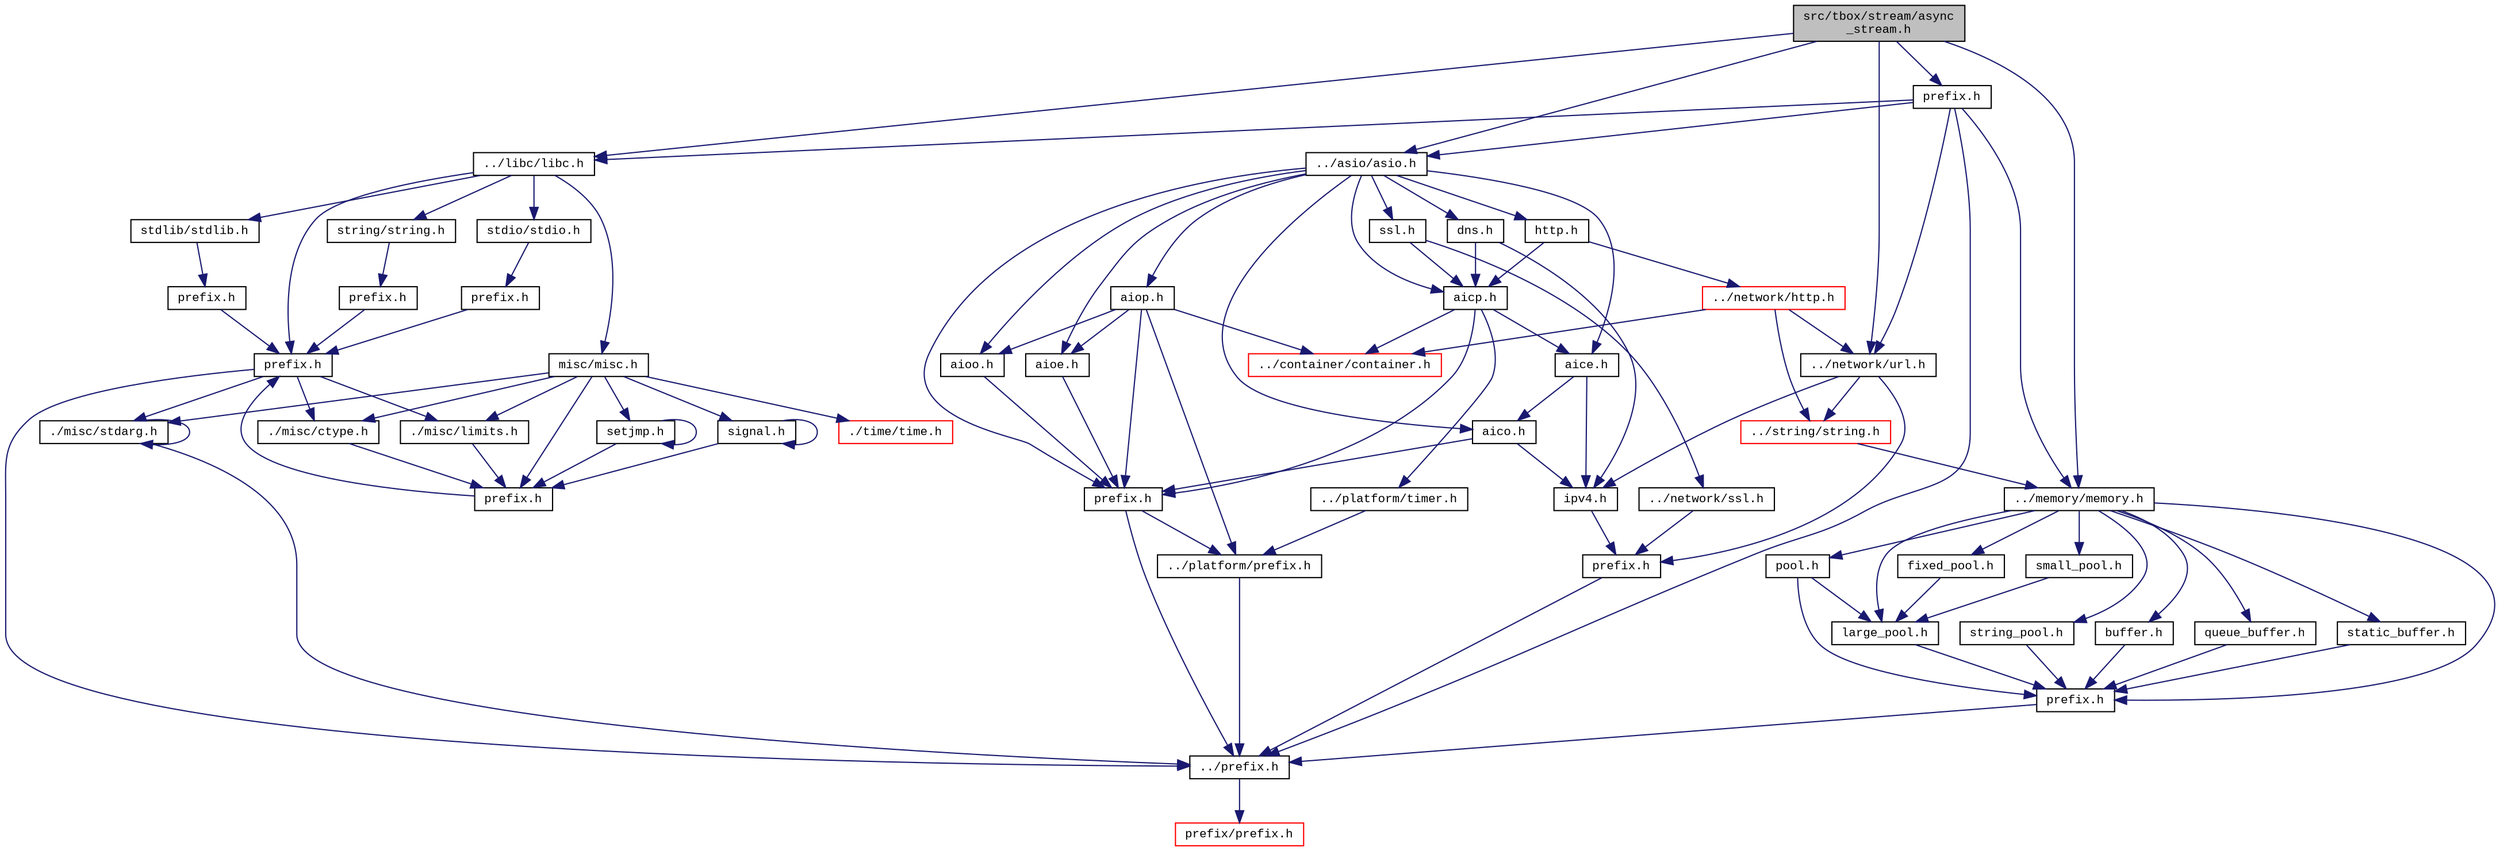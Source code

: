 digraph "src/tbox/stream/async_stream.h"
{
  edge [fontname="CourierNew",fontsize="10",labelfontname="CourierNew",labelfontsize="10"];
  node [fontname="CourierNew",fontsize="10",shape=record];
  Node1 [label="src/tbox/stream/async\l_stream.h",height=0.2,width=0.4,color="black", fillcolor="grey75", style="filled" fontcolor="black"];
  Node1 -> Node2 [color="midnightblue",fontsize="10",style="solid",fontname="CourierNew"];
  Node2 [label="prefix.h",height=0.2,width=0.4,color="black", fillcolor="white", style="filled",URL="$d2/dd0/stream_2prefix_8h_source.html"];
  Node2 -> Node3 [color="midnightblue",fontsize="10",style="solid",fontname="CourierNew"];
  Node3 [label="../prefix.h",height=0.2,width=0.4,color="black", fillcolor="white", style="filled",URL="$df/d5c/prefix_8h_source.html"];
  Node3 -> Node4 [color="midnightblue",fontsize="10",style="solid",fontname="CourierNew"];
  Node4 [label="prefix/prefix.h",height=0.2,width=0.4,color="red", fillcolor="white", style="filled",URL="$da/da3/prefix_2prefix_8h_source.html"];
  Node2 -> Node5 [color="midnightblue",fontsize="10",style="solid",fontname="CourierNew"];
  Node5 [label="../libc/libc.h",height=0.2,width=0.4,color="black", fillcolor="white", style="filled",URL="$db/dc8/libc_8h.html"];
  Node5 -> Node6 [color="midnightblue",fontsize="10",style="solid",fontname="CourierNew"];
  Node6 [label="prefix.h",height=0.2,width=0.4,color="black", fillcolor="white", style="filled",URL="$d4/df0/libc_2prefix_8h_source.html"];
  Node6 -> Node3 [color="midnightblue",fontsize="10",style="solid",fontname="CourierNew"];
  Node6 -> Node7 [color="midnightblue",fontsize="10",style="solid",fontname="CourierNew"];
  Node7 [label="./misc/ctype.h",height=0.2,width=0.4,color="black", fillcolor="white", style="filled",URL="$d7/d0d/ctype_8h.html"];
  Node7 -> Node8 [color="midnightblue",fontsize="10",style="solid",fontname="CourierNew"];
  Node8 [label="prefix.h",height=0.2,width=0.4,color="black", fillcolor="white", style="filled",URL="$d4/d8c/libc_2misc_2prefix_8h_source.html"];
  Node8 -> Node6 [color="midnightblue",fontsize="10",style="solid",fontname="CourierNew"];
  Node6 -> Node9 [color="midnightblue",fontsize="10",style="solid",fontname="CourierNew"];
  Node9 [label="./misc/limits.h",height=0.2,width=0.4,color="black", fillcolor="white", style="filled",URL="$d8/dab/libc_2misc_2limits_8h_source.html"];
  Node9 -> Node8 [color="midnightblue",fontsize="10",style="solid",fontname="CourierNew"];
  Node6 -> Node10 [color="midnightblue",fontsize="10",style="solid",fontname="CourierNew"];
  Node10 [label="./misc/stdarg.h",height=0.2,width=0.4,color="black", fillcolor="white", style="filled",URL="$d1/d2d/stdarg_8h.html"];
  Node10 -> Node3 [color="midnightblue",fontsize="10",style="solid",fontname="CourierNew"];
  Node10 -> Node10 [color="midnightblue",fontsize="10",style="solid",fontname="CourierNew"];
  Node5 -> Node11 [color="midnightblue",fontsize="10",style="solid",fontname="CourierNew"];
  Node11 [label="misc/misc.h",height=0.2,width=0.4,color="black", fillcolor="white", style="filled",URL="$d4/d08/misc_8h.html"];
  Node11 -> Node8 [color="midnightblue",fontsize="10",style="solid",fontname="CourierNew"];
  Node11 -> Node7 [color="midnightblue",fontsize="10",style="solid",fontname="CourierNew"];
  Node11 -> Node10 [color="midnightblue",fontsize="10",style="solid",fontname="CourierNew"];
  Node11 -> Node12 [color="midnightblue",fontsize="10",style="solid",fontname="CourierNew"];
  Node12 [label="setjmp.h",height=0.2,width=0.4,color="black", fillcolor="white", style="filled",URL="$dd/df8/setjmp_8h.html"];
  Node12 -> Node8 [color="midnightblue",fontsize="10",style="solid",fontname="CourierNew"];
  Node12 -> Node12 [color="midnightblue",fontsize="10",style="solid",fontname="CourierNew"];
  Node11 -> Node13 [color="midnightblue",fontsize="10",style="solid",fontname="CourierNew"];
  Node13 [label="signal.h",height=0.2,width=0.4,color="black", fillcolor="white", style="filled",URL="$d8/d39/signal_8h.html"];
  Node13 -> Node8 [color="midnightblue",fontsize="10",style="solid",fontname="CourierNew"];
  Node13 -> Node13 [color="midnightblue",fontsize="10",style="solid",fontname="CourierNew"];
  Node11 -> Node9 [color="midnightblue",fontsize="10",style="solid",fontname="CourierNew"];
  Node11 -> Node14 [color="midnightblue",fontsize="10",style="solid",fontname="CourierNew"];
  Node14 [label="./time/time.h",height=0.2,width=0.4,color="red", fillcolor="white", style="filled",URL="$de/d4b/libc_2misc_2time_2time_8h_source.html"];
  Node5 -> Node15 [color="midnightblue",fontsize="10",style="solid",fontname="CourierNew"];
  Node15 [label="stdio/stdio.h",height=0.2,width=0.4,color="black", fillcolor="white", style="filled",URL="$d6/dd1/stdio_8h.html"];
  Node15 -> Node16 [color="midnightblue",fontsize="10",style="solid",fontname="CourierNew"];
  Node16 [label="prefix.h",height=0.2,width=0.4,color="black", fillcolor="white", style="filled",URL="$d3/de9/libc_2stdio_2prefix_8h_source.html"];
  Node16 -> Node6 [color="midnightblue",fontsize="10",style="solid",fontname="CourierNew"];
  Node5 -> Node17 [color="midnightblue",fontsize="10",style="solid",fontname="CourierNew"];
  Node17 [label="stdlib/stdlib.h",height=0.2,width=0.4,color="black", fillcolor="white", style="filled",URL="$dc/d9c/stdlib_8h.html"];
  Node17 -> Node18 [color="midnightblue",fontsize="10",style="solid",fontname="CourierNew"];
  Node18 [label="prefix.h",height=0.2,width=0.4,color="black", fillcolor="white", style="filled",URL="$da/de8/libc_2stdlib_2prefix_8h_source.html"];
  Node18 -> Node6 [color="midnightblue",fontsize="10",style="solid",fontname="CourierNew"];
  Node5 -> Node19 [color="midnightblue",fontsize="10",style="solid",fontname="CourierNew"];
  Node19 [label="string/string.h",height=0.2,width=0.4,color="black", fillcolor="white", style="filled",URL="$da/d52/libc_2string_2string_8h_source.html"];
  Node19 -> Node20 [color="midnightblue",fontsize="10",style="solid",fontname="CourierNew"];
  Node20 [label="prefix.h",height=0.2,width=0.4,color="black", fillcolor="white", style="filled",URL="$d3/d83/libc_2string_2prefix_8h_source.html"];
  Node20 -> Node6 [color="midnightblue",fontsize="10",style="solid",fontname="CourierNew"];
  Node2 -> Node21 [color="midnightblue",fontsize="10",style="solid",fontname="CourierNew"];
  Node21 [label="../network/url.h",height=0.2,width=0.4,color="black", fillcolor="white", style="filled",URL="$d9/d0e/network_2url_8h_source.html"];
  Node21 -> Node22 [color="midnightblue",fontsize="10",style="solid",fontname="CourierNew"];
  Node22 [label="prefix.h",height=0.2,width=0.4,color="black", fillcolor="white", style="filled",URL="$d2/df3/network_2prefix_8h_source.html"];
  Node22 -> Node3 [color="midnightblue",fontsize="10",style="solid",fontname="CourierNew"];
  Node21 -> Node23 [color="midnightblue",fontsize="10",style="solid",fontname="CourierNew"];
  Node23 [label="ipv4.h",height=0.2,width=0.4,color="black", fillcolor="white", style="filled",URL="$d7/d19/ipv4_8h.html"];
  Node23 -> Node22 [color="midnightblue",fontsize="10",style="solid",fontname="CourierNew"];
  Node21 -> Node24 [color="midnightblue",fontsize="10",style="solid",fontname="CourierNew"];
  Node24 [label="../string/string.h",height=0.2,width=0.4,color="red", fillcolor="white", style="filled",URL="$d8/d2b/string_2string_8h_source.html"];
  Node24 -> Node25 [color="midnightblue",fontsize="10",style="solid",fontname="CourierNew"];
  Node25 [label="../memory/memory.h",height=0.2,width=0.4,color="black", fillcolor="white", style="filled",URL="$dd/d7b/memory_2memory_8h_source.html"];
  Node25 -> Node26 [color="midnightblue",fontsize="10",style="solid",fontname="CourierNew"];
  Node26 [label="prefix.h",height=0.2,width=0.4,color="black", fillcolor="white", style="filled",URL="$d0/dad/memory_2prefix_8h_source.html"];
  Node26 -> Node3 [color="midnightblue",fontsize="10",style="solid",fontname="CourierNew"];
  Node25 -> Node27 [color="midnightblue",fontsize="10",style="solid",fontname="CourierNew"];
  Node27 [label="pool.h",height=0.2,width=0.4,color="black", fillcolor="white", style="filled",URL="$db/db7/pool_8h.html"];
  Node27 -> Node26 [color="midnightblue",fontsize="10",style="solid",fontname="CourierNew"];
  Node27 -> Node28 [color="midnightblue",fontsize="10",style="solid",fontname="CourierNew"];
  Node28 [label="large_pool.h",height=0.2,width=0.4,color="black", fillcolor="white", style="filled",URL="$db/d2d/large__pool_8h.html"];
  Node28 -> Node26 [color="midnightblue",fontsize="10",style="solid",fontname="CourierNew"];
  Node25 -> Node29 [color="midnightblue",fontsize="10",style="solid",fontname="CourierNew"];
  Node29 [label="fixed_pool.h",height=0.2,width=0.4,color="black", fillcolor="white", style="filled",URL="$dd/dd0/fixed__pool_8h.html"];
  Node29 -> Node28 [color="midnightblue",fontsize="10",style="solid",fontname="CourierNew"];
  Node25 -> Node28 [color="midnightblue",fontsize="10",style="solid",fontname="CourierNew"];
  Node25 -> Node30 [color="midnightblue",fontsize="10",style="solid",fontname="CourierNew"];
  Node30 [label="small_pool.h",height=0.2,width=0.4,color="black", fillcolor="white", style="filled",URL="$d1/d34/small__pool_8h.html"];
  Node30 -> Node28 [color="midnightblue",fontsize="10",style="solid",fontname="CourierNew"];
  Node25 -> Node31 [color="midnightblue",fontsize="10",style="solid",fontname="CourierNew"];
  Node31 [label="string_pool.h",height=0.2,width=0.4,color="black", fillcolor="white", style="filled",URL="$db/d9d/string__pool_8h.html"];
  Node31 -> Node26 [color="midnightblue",fontsize="10",style="solid",fontname="CourierNew"];
  Node25 -> Node32 [color="midnightblue",fontsize="10",style="solid",fontname="CourierNew"];
  Node32 [label="buffer.h",height=0.2,width=0.4,color="black", fillcolor="white", style="filled",URL="$d5/d08/buffer_8h.html"];
  Node32 -> Node26 [color="midnightblue",fontsize="10",style="solid",fontname="CourierNew"];
  Node25 -> Node33 [color="midnightblue",fontsize="10",style="solid",fontname="CourierNew"];
  Node33 [label="queue_buffer.h",height=0.2,width=0.4,color="black", fillcolor="white", style="filled",URL="$d8/d9d/queue__buffer_8h.html"];
  Node33 -> Node26 [color="midnightblue",fontsize="10",style="solid",fontname="CourierNew"];
  Node25 -> Node34 [color="midnightblue",fontsize="10",style="solid",fontname="CourierNew"];
  Node34 [label="static_buffer.h",height=0.2,width=0.4,color="black", fillcolor="white", style="filled",URL="$d4/d2b/static__buffer_8h.html"];
  Node34 -> Node26 [color="midnightblue",fontsize="10",style="solid",fontname="CourierNew"];
  Node2 -> Node35 [color="midnightblue",fontsize="10",style="solid",fontname="CourierNew"];
  Node35 [label="../asio/asio.h",height=0.2,width=0.4,color="black", fillcolor="white", style="filled",URL="$d4/d68/asio_8h.html"];
  Node35 -> Node36 [color="midnightblue",fontsize="10",style="solid",fontname="CourierNew"];
  Node36 [label="prefix.h",height=0.2,width=0.4,color="black", fillcolor="white", style="filled",URL="$db/d56/asio_2prefix_8h_source.html"];
  Node36 -> Node3 [color="midnightblue",fontsize="10",style="solid",fontname="CourierNew"];
  Node36 -> Node37 [color="midnightblue",fontsize="10",style="solid",fontname="CourierNew"];
  Node37 [label="../platform/prefix.h",height=0.2,width=0.4,color="black", fillcolor="white", style="filled",URL="$db/dfa/platform_2prefix_8h_source.html"];
  Node37 -> Node3 [color="midnightblue",fontsize="10",style="solid",fontname="CourierNew"];
  Node35 -> Node38 [color="midnightblue",fontsize="10",style="solid",fontname="CourierNew"];
  Node38 [label="aioo.h",height=0.2,width=0.4,color="black", fillcolor="white", style="filled",URL="$d6/d9b/aioo_8h.html"];
  Node38 -> Node36 [color="midnightblue",fontsize="10",style="solid",fontname="CourierNew"];
  Node35 -> Node39 [color="midnightblue",fontsize="10",style="solid",fontname="CourierNew"];
  Node39 [label="aioe.h",height=0.2,width=0.4,color="black", fillcolor="white", style="filled",URL="$d5/d10/aioe_8h.html"];
  Node39 -> Node36 [color="midnightblue",fontsize="10",style="solid",fontname="CourierNew"];
  Node35 -> Node40 [color="midnightblue",fontsize="10",style="solid",fontname="CourierNew"];
  Node40 [label="aiop.h",height=0.2,width=0.4,color="black", fillcolor="white", style="filled",URL="$db/d08/aiop_8h.html"];
  Node40 -> Node36 [color="midnightblue",fontsize="10",style="solid",fontname="CourierNew"];
  Node40 -> Node38 [color="midnightblue",fontsize="10",style="solid",fontname="CourierNew"];
  Node40 -> Node39 [color="midnightblue",fontsize="10",style="solid",fontname="CourierNew"];
  Node40 -> Node37 [color="midnightblue",fontsize="10",style="solid",fontname="CourierNew"];
  Node40 -> Node41 [color="midnightblue",fontsize="10",style="solid",fontname="CourierNew"];
  Node41 [label="../container/container.h",height=0.2,width=0.4,color="red", fillcolor="white", style="filled",URL="$d4/ddd/container_8h.html"];
  Node35 -> Node42 [color="midnightblue",fontsize="10",style="solid",fontname="CourierNew"];
  Node42 [label="aico.h",height=0.2,width=0.4,color="black", fillcolor="white", style="filled",URL="$d5/d9a/aico_8h.html"];
  Node42 -> Node36 [color="midnightblue",fontsize="10",style="solid",fontname="CourierNew"];
  Node42 -> Node23 [color="midnightblue",fontsize="10",style="solid",fontname="CourierNew"];
  Node35 -> Node43 [color="midnightblue",fontsize="10",style="solid",fontname="CourierNew"];
  Node43 [label="aice.h",height=0.2,width=0.4,color="black", fillcolor="white", style="filled",URL="$da/d59/aice_8h.html"];
  Node43 -> Node42 [color="midnightblue",fontsize="10",style="solid",fontname="CourierNew"];
  Node43 -> Node23 [color="midnightblue",fontsize="10",style="solid",fontname="CourierNew"];
  Node35 -> Node44 [color="midnightblue",fontsize="10",style="solid",fontname="CourierNew"];
  Node44 [label="aicp.h",height=0.2,width=0.4,color="black", fillcolor="white", style="filled",URL="$dd/dd5/aicp_8h.html"];
  Node44 -> Node36 [color="midnightblue",fontsize="10",style="solid",fontname="CourierNew"];
  Node44 -> Node43 [color="midnightblue",fontsize="10",style="solid",fontname="CourierNew"];
  Node44 -> Node45 [color="midnightblue",fontsize="10",style="solid",fontname="CourierNew"];
  Node45 [label="../platform/timer.h",height=0.2,width=0.4,color="black", fillcolor="white", style="filled",URL="$d5/dd0/timer_8h.html"];
  Node45 -> Node37 [color="midnightblue",fontsize="10",style="solid",fontname="CourierNew"];
  Node44 -> Node41 [color="midnightblue",fontsize="10",style="solid",fontname="CourierNew"];
  Node35 -> Node46 [color="midnightblue",fontsize="10",style="solid",fontname="CourierNew"];
  Node46 [label="http.h",height=0.2,width=0.4,color="black", fillcolor="white", style="filled",URL="$da/dac/asio_2http_8h_source.html"];
  Node46 -> Node44 [color="midnightblue",fontsize="10",style="solid",fontname="CourierNew"];
  Node46 -> Node47 [color="midnightblue",fontsize="10",style="solid",fontname="CourierNew"];
  Node47 [label="../network/http.h",height=0.2,width=0.4,color="red", fillcolor="white", style="filled",URL="$d0/ded/network_2http_8h_source.html"];
  Node47 -> Node21 [color="midnightblue",fontsize="10",style="solid",fontname="CourierNew"];
  Node47 -> Node24 [color="midnightblue",fontsize="10",style="solid",fontname="CourierNew"];
  Node47 -> Node41 [color="midnightblue",fontsize="10",style="solid",fontname="CourierNew"];
  Node35 -> Node48 [color="midnightblue",fontsize="10",style="solid",fontname="CourierNew"];
  Node48 [label="dns.h",height=0.2,width=0.4,color="black", fillcolor="white", style="filled",URL="$d8/d1e/asio_2dns_8h_source.html"];
  Node48 -> Node44 [color="midnightblue",fontsize="10",style="solid",fontname="CourierNew"];
  Node48 -> Node23 [color="midnightblue",fontsize="10",style="solid",fontname="CourierNew"];
  Node35 -> Node49 [color="midnightblue",fontsize="10",style="solid",fontname="CourierNew"];
  Node49 [label="ssl.h",height=0.2,width=0.4,color="black", fillcolor="white", style="filled",URL="$d9/d1a/asio_2ssl_8h_source.html"];
  Node49 -> Node44 [color="midnightblue",fontsize="10",style="solid",fontname="CourierNew"];
  Node49 -> Node50 [color="midnightblue",fontsize="10",style="solid",fontname="CourierNew"];
  Node50 [label="../network/ssl.h",height=0.2,width=0.4,color="black", fillcolor="white", style="filled",URL="$d7/d29/network_2ssl_8h_source.html"];
  Node50 -> Node22 [color="midnightblue",fontsize="10",style="solid",fontname="CourierNew"];
  Node2 -> Node25 [color="midnightblue",fontsize="10",style="solid",fontname="CourierNew"];
  Node1 -> Node35 [color="midnightblue",fontsize="10",style="solid",fontname="CourierNew"];
  Node1 -> Node5 [color="midnightblue",fontsize="10",style="solid",fontname="CourierNew"];
  Node1 -> Node21 [color="midnightblue",fontsize="10",style="solid",fontname="CourierNew"];
  Node1 -> Node25 [color="midnightblue",fontsize="10",style="solid",fontname="CourierNew"];
}
